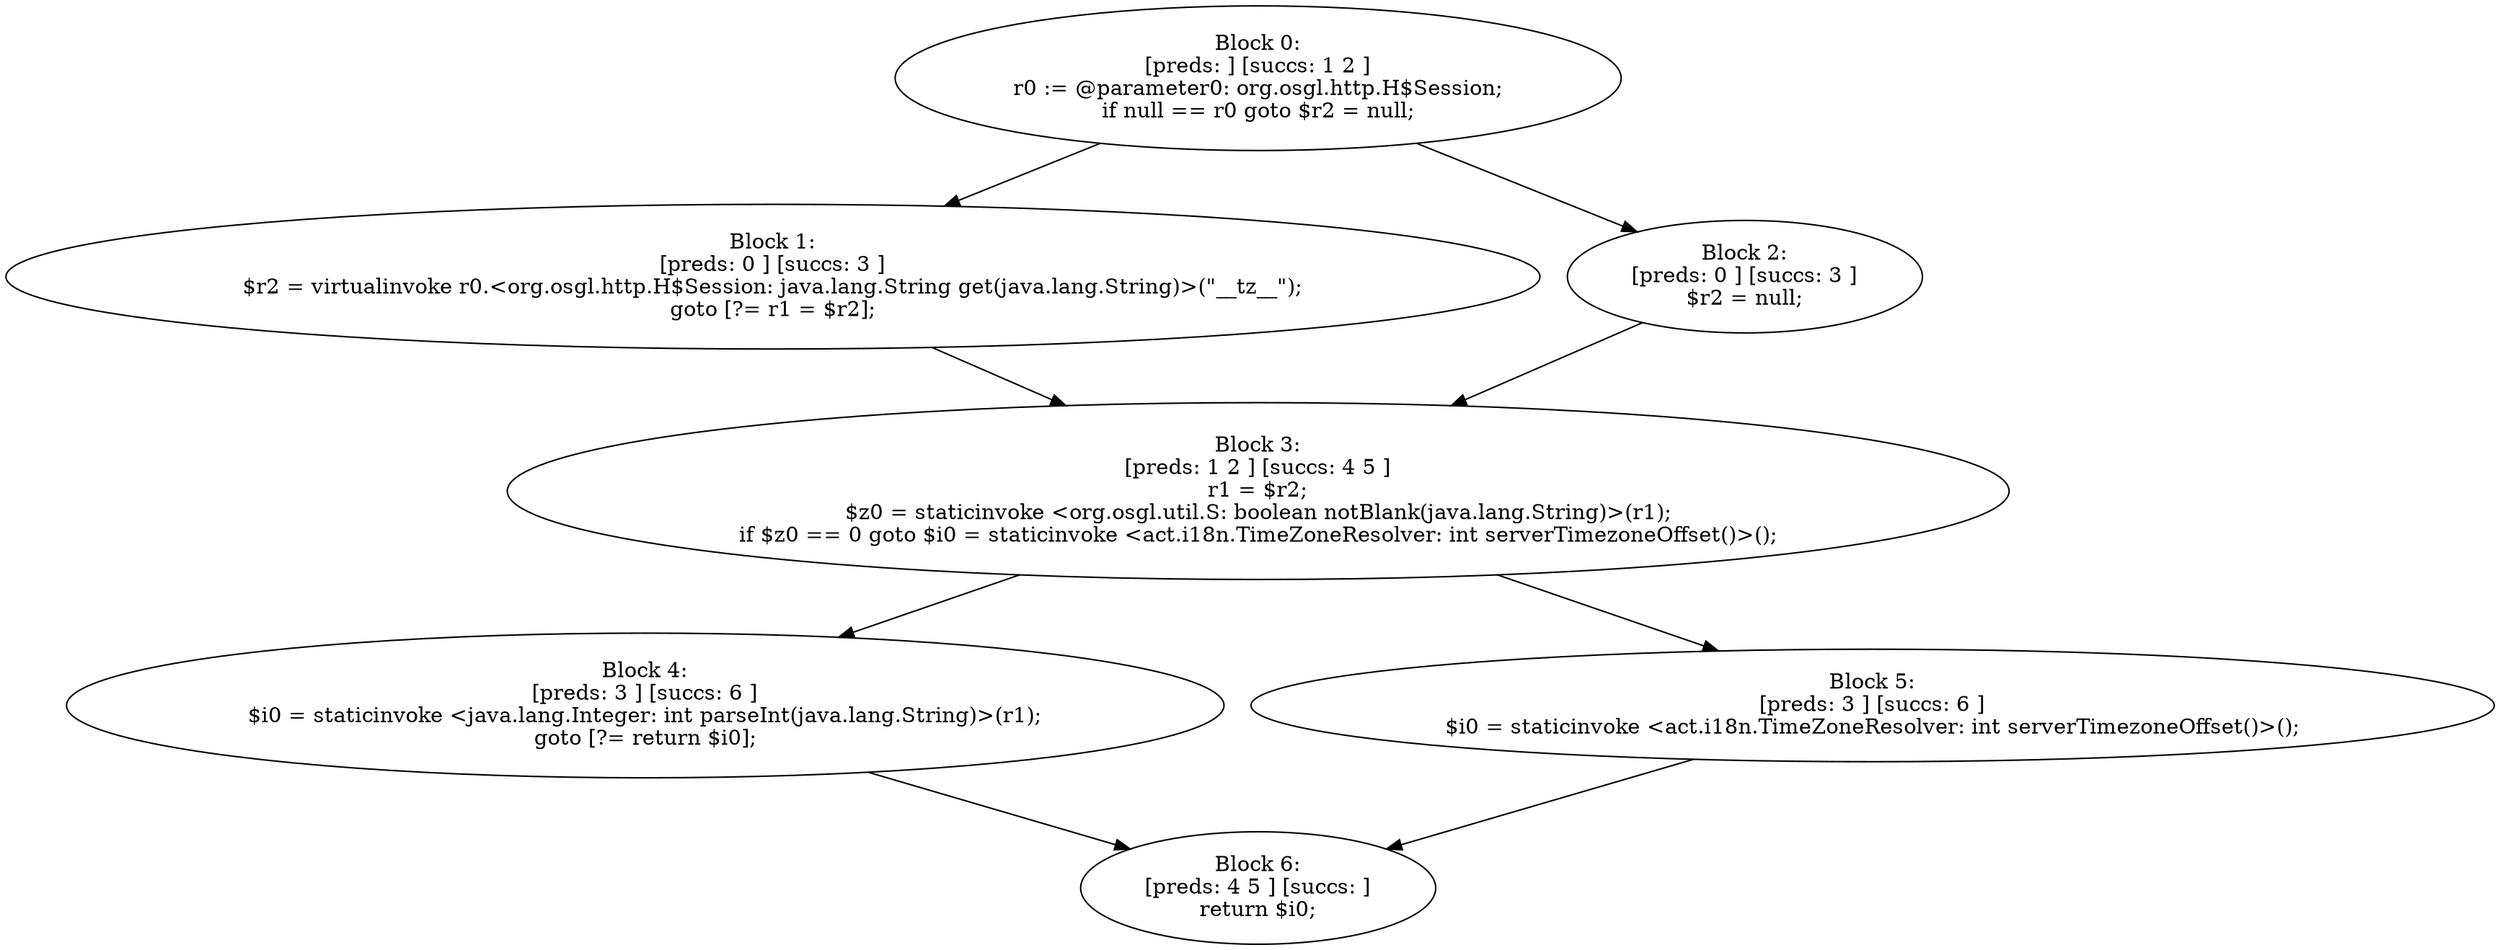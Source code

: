 digraph "unitGraph" {
    "Block 0:
[preds: ] [succs: 1 2 ]
r0 := @parameter0: org.osgl.http.H$Session;
if null == r0 goto $r2 = null;
"
    "Block 1:
[preds: 0 ] [succs: 3 ]
$r2 = virtualinvoke r0.<org.osgl.http.H$Session: java.lang.String get(java.lang.String)>(\"__tz__\");
goto [?= r1 = $r2];
"
    "Block 2:
[preds: 0 ] [succs: 3 ]
$r2 = null;
"
    "Block 3:
[preds: 1 2 ] [succs: 4 5 ]
r1 = $r2;
$z0 = staticinvoke <org.osgl.util.S: boolean notBlank(java.lang.String)>(r1);
if $z0 == 0 goto $i0 = staticinvoke <act.i18n.TimeZoneResolver: int serverTimezoneOffset()>();
"
    "Block 4:
[preds: 3 ] [succs: 6 ]
$i0 = staticinvoke <java.lang.Integer: int parseInt(java.lang.String)>(r1);
goto [?= return $i0];
"
    "Block 5:
[preds: 3 ] [succs: 6 ]
$i0 = staticinvoke <act.i18n.TimeZoneResolver: int serverTimezoneOffset()>();
"
    "Block 6:
[preds: 4 5 ] [succs: ]
return $i0;
"
    "Block 0:
[preds: ] [succs: 1 2 ]
r0 := @parameter0: org.osgl.http.H$Session;
if null == r0 goto $r2 = null;
"->"Block 1:
[preds: 0 ] [succs: 3 ]
$r2 = virtualinvoke r0.<org.osgl.http.H$Session: java.lang.String get(java.lang.String)>(\"__tz__\");
goto [?= r1 = $r2];
";
    "Block 0:
[preds: ] [succs: 1 2 ]
r0 := @parameter0: org.osgl.http.H$Session;
if null == r0 goto $r2 = null;
"->"Block 2:
[preds: 0 ] [succs: 3 ]
$r2 = null;
";
    "Block 1:
[preds: 0 ] [succs: 3 ]
$r2 = virtualinvoke r0.<org.osgl.http.H$Session: java.lang.String get(java.lang.String)>(\"__tz__\");
goto [?= r1 = $r2];
"->"Block 3:
[preds: 1 2 ] [succs: 4 5 ]
r1 = $r2;
$z0 = staticinvoke <org.osgl.util.S: boolean notBlank(java.lang.String)>(r1);
if $z0 == 0 goto $i0 = staticinvoke <act.i18n.TimeZoneResolver: int serverTimezoneOffset()>();
";
    "Block 2:
[preds: 0 ] [succs: 3 ]
$r2 = null;
"->"Block 3:
[preds: 1 2 ] [succs: 4 5 ]
r1 = $r2;
$z0 = staticinvoke <org.osgl.util.S: boolean notBlank(java.lang.String)>(r1);
if $z0 == 0 goto $i0 = staticinvoke <act.i18n.TimeZoneResolver: int serverTimezoneOffset()>();
";
    "Block 3:
[preds: 1 2 ] [succs: 4 5 ]
r1 = $r2;
$z0 = staticinvoke <org.osgl.util.S: boolean notBlank(java.lang.String)>(r1);
if $z0 == 0 goto $i0 = staticinvoke <act.i18n.TimeZoneResolver: int serverTimezoneOffset()>();
"->"Block 4:
[preds: 3 ] [succs: 6 ]
$i0 = staticinvoke <java.lang.Integer: int parseInt(java.lang.String)>(r1);
goto [?= return $i0];
";
    "Block 3:
[preds: 1 2 ] [succs: 4 5 ]
r1 = $r2;
$z0 = staticinvoke <org.osgl.util.S: boolean notBlank(java.lang.String)>(r1);
if $z0 == 0 goto $i0 = staticinvoke <act.i18n.TimeZoneResolver: int serverTimezoneOffset()>();
"->"Block 5:
[preds: 3 ] [succs: 6 ]
$i0 = staticinvoke <act.i18n.TimeZoneResolver: int serverTimezoneOffset()>();
";
    "Block 4:
[preds: 3 ] [succs: 6 ]
$i0 = staticinvoke <java.lang.Integer: int parseInt(java.lang.String)>(r1);
goto [?= return $i0];
"->"Block 6:
[preds: 4 5 ] [succs: ]
return $i0;
";
    "Block 5:
[preds: 3 ] [succs: 6 ]
$i0 = staticinvoke <act.i18n.TimeZoneResolver: int serverTimezoneOffset()>();
"->"Block 6:
[preds: 4 5 ] [succs: ]
return $i0;
";
}
